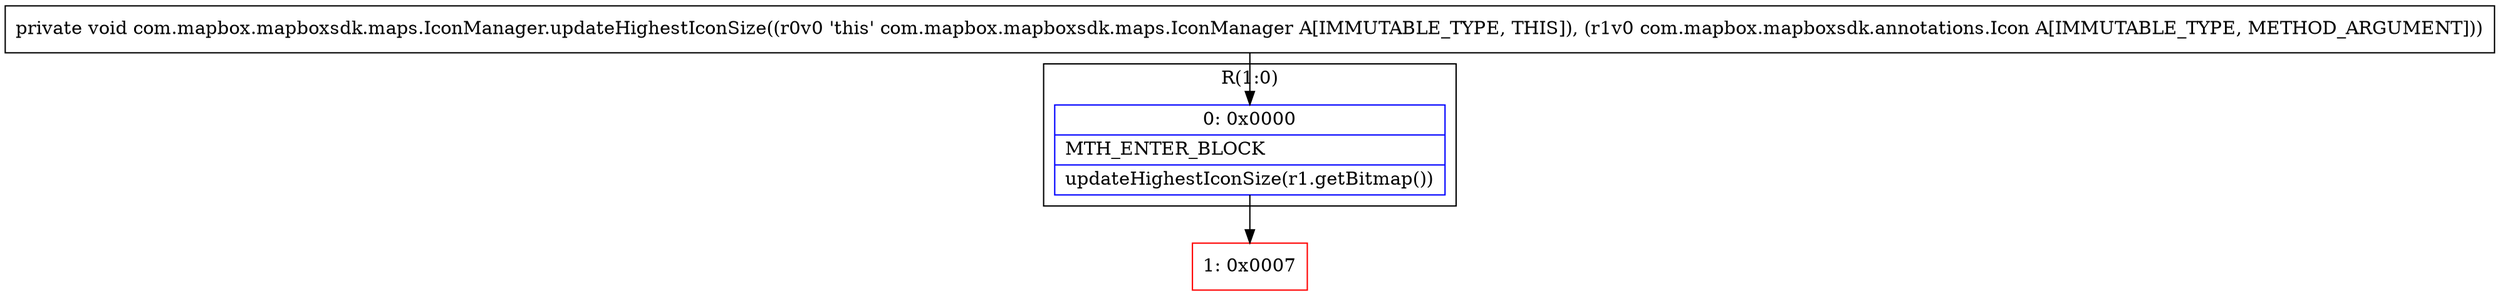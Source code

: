 digraph "CFG forcom.mapbox.mapboxsdk.maps.IconManager.updateHighestIconSize(Lcom\/mapbox\/mapboxsdk\/annotations\/Icon;)V" {
subgraph cluster_Region_582841392 {
label = "R(1:0)";
node [shape=record,color=blue];
Node_0 [shape=record,label="{0\:\ 0x0000|MTH_ENTER_BLOCK\l|updateHighestIconSize(r1.getBitmap())\l}"];
}
Node_1 [shape=record,color=red,label="{1\:\ 0x0007}"];
MethodNode[shape=record,label="{private void com.mapbox.mapboxsdk.maps.IconManager.updateHighestIconSize((r0v0 'this' com.mapbox.mapboxsdk.maps.IconManager A[IMMUTABLE_TYPE, THIS]), (r1v0 com.mapbox.mapboxsdk.annotations.Icon A[IMMUTABLE_TYPE, METHOD_ARGUMENT])) }"];
MethodNode -> Node_0;
Node_0 -> Node_1;
}

